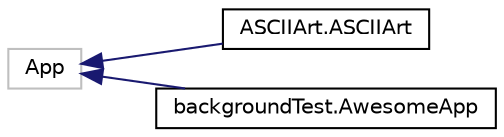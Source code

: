 digraph "Graphical Class Hierarchy"
{
 // LATEX_PDF_SIZE
  edge [fontname="Helvetica",fontsize="10",labelfontname="Helvetica",labelfontsize="10"];
  node [fontname="Helvetica",fontsize="10",shape=record];
  rankdir="LR";
  Node6 [label="App",height=0.2,width=0.4,color="grey75", fillcolor="white", style="filled",tooltip=" "];
  Node6 -> Node0 [dir="back",color="midnightblue",fontsize="10",style="solid",fontname="Helvetica"];
  Node0 [label="ASCIIArt.ASCIIArt",height=0.2,width=0.4,color="black", fillcolor="white", style="filled",URL="$classASCIIArt_1_1ASCIIArt.html",tooltip=" "];
  Node6 -> Node8 [dir="back",color="midnightblue",fontsize="10",style="solid",fontname="Helvetica"];
  Node8 [label="backgroundTest.AwesomeApp",height=0.2,width=0.4,color="black", fillcolor="white", style="filled",URL="$classbackgroundTest_1_1AwesomeApp.html",tooltip=" "];
}
